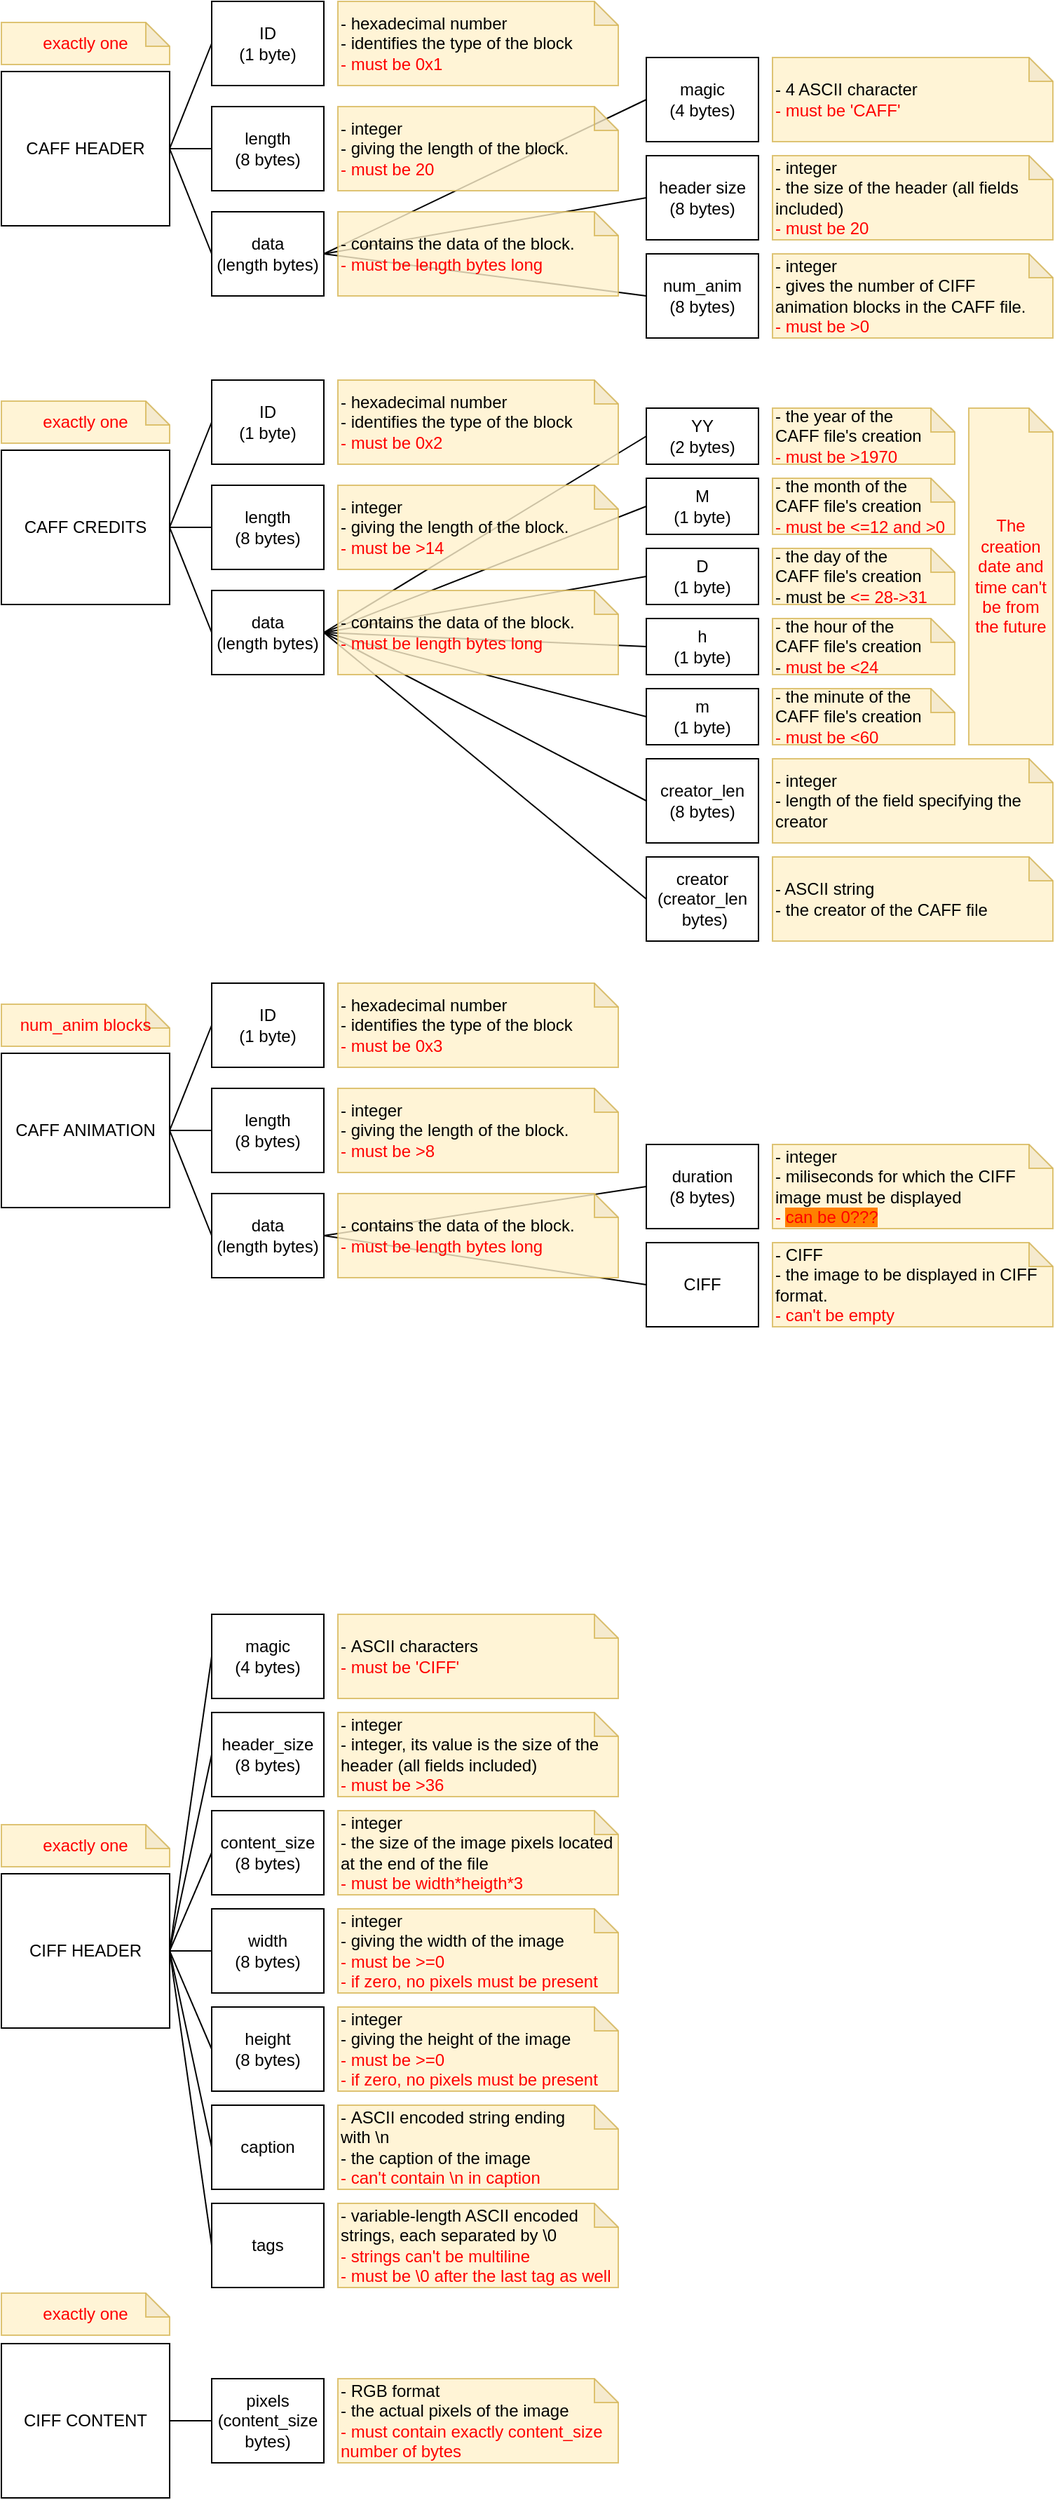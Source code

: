 <mxfile version="20.5.1" type="device"><diagram id="kzG_USaA3ZVb6DVDINp0" name="1 oldal"><mxGraphModel dx="1422" dy="762" grid="1" gridSize="10" guides="1" tooltips="1" connect="1" arrows="1" fold="1" page="1" pageScale="1" pageWidth="827" pageHeight="1169" math="0" shadow="0"><root><mxCell id="0"/><mxCell id="1" parent="0"/><mxCell id="RfuKz2GGqdpJ_EHlQyhM-1" value="CAFF HEADER" style="rounded=0;whiteSpace=wrap;html=1;" parent="1" vertex="1"><mxGeometry x="50" y="100" width="120" height="110" as="geometry"/></mxCell><mxCell id="RfuKz2GGqdpJ_EHlQyhM-3" value="ID&lt;br&gt;(1 byte)" style="rounded=0;whiteSpace=wrap;html=1;" parent="1" vertex="1"><mxGeometry x="200" y="50" width="80" height="60" as="geometry"/></mxCell><mxCell id="RfuKz2GGqdpJ_EHlQyhM-6" value="length&lt;br&gt;(8 bytes)" style="rounded=0;whiteSpace=wrap;html=1;" parent="1" vertex="1"><mxGeometry x="200" y="125" width="80" height="60" as="geometry"/></mxCell><mxCell id="RfuKz2GGqdpJ_EHlQyhM-7" value="data&lt;br&gt;(length bytes)" style="rounded=0;whiteSpace=wrap;html=1;" parent="1" vertex="1"><mxGeometry x="200" y="200" width="80" height="60" as="geometry"/></mxCell><mxCell id="RfuKz2GGqdpJ_EHlQyhM-8" value="" style="endArrow=none;html=1;rounded=0;exitX=1;exitY=0.5;exitDx=0;exitDy=0;entryX=0;entryY=0.5;entryDx=0;entryDy=0;" parent="1" source="RfuKz2GGqdpJ_EHlQyhM-1" target="RfuKz2GGqdpJ_EHlQyhM-3" edge="1"><mxGeometry width="50" height="50" relative="1" as="geometry"><mxPoint x="370" y="450" as="sourcePoint"/><mxPoint x="420" y="400" as="targetPoint"/></mxGeometry></mxCell><mxCell id="RfuKz2GGqdpJ_EHlQyhM-10" value="" style="endArrow=none;html=1;rounded=0;exitX=1;exitY=0.5;exitDx=0;exitDy=0;entryX=0;entryY=0.5;entryDx=0;entryDy=0;" parent="1" source="RfuKz2GGqdpJ_EHlQyhM-1" target="RfuKz2GGqdpJ_EHlQyhM-6" edge="1"><mxGeometry width="50" height="50" relative="1" as="geometry"><mxPoint x="370" y="180" as="sourcePoint"/><mxPoint x="420" y="130" as="targetPoint"/></mxGeometry></mxCell><mxCell id="RfuKz2GGqdpJ_EHlQyhM-11" value="" style="endArrow=none;html=1;rounded=0;exitX=1;exitY=0.5;exitDx=0;exitDy=0;entryX=0;entryY=0.5;entryDx=0;entryDy=0;" parent="1" source="RfuKz2GGqdpJ_EHlQyhM-1" target="RfuKz2GGqdpJ_EHlQyhM-7" edge="1"><mxGeometry width="50" height="50" relative="1" as="geometry"><mxPoint x="370" y="180" as="sourcePoint"/><mxPoint x="420" y="130" as="targetPoint"/></mxGeometry></mxCell><mxCell id="RfuKz2GGqdpJ_EHlQyhM-12" value="magic&lt;br&gt;(4 bytes)" style="rounded=0;whiteSpace=wrap;html=1;" parent="1" vertex="1"><mxGeometry x="510" y="90" width="80" height="60" as="geometry"/></mxCell><mxCell id="RfuKz2GGqdpJ_EHlQyhM-13" value="header size&lt;br&gt;(8 bytes)" style="rounded=0;whiteSpace=wrap;html=1;" parent="1" vertex="1"><mxGeometry x="510" y="160" width="80" height="60" as="geometry"/></mxCell><mxCell id="RfuKz2GGqdpJ_EHlQyhM-14" value="num_anim&lt;br&gt;(8 bytes)" style="rounded=0;whiteSpace=wrap;html=1;" parent="1" vertex="1"><mxGeometry x="510" y="230" width="80" height="60" as="geometry"/></mxCell><mxCell id="RfuKz2GGqdpJ_EHlQyhM-15" value="&lt;span style=&quot;background-color: initial;&quot;&gt;- hexadecimal&amp;nbsp;&lt;/span&gt;&lt;span style=&quot;background-color: initial;&quot;&gt;number &lt;br&gt;- identifies the type of the block&lt;/span&gt;&lt;span style=&quot;background-color: initial;&quot;&gt;&lt;br&gt;&lt;/span&gt;&lt;span style=&quot;background-color: initial;&quot;&gt;&lt;font color=&quot;#ff0000&quot;&gt;- must be 0x1&lt;/font&gt;&lt;br&gt;&lt;/span&gt;" style="shape=note;whiteSpace=wrap;html=1;backgroundOutline=1;darkOpacity=0.05;size=17;fillColor=#fff2cc;strokeColor=#d6b656;align=left;opacity=80;" parent="1" vertex="1"><mxGeometry x="290" y="50" width="200" height="60" as="geometry"/></mxCell><mxCell id="RfuKz2GGqdpJ_EHlQyhM-16" value="" style="endArrow=none;html=1;rounded=0;fontColor=#FF0000;exitX=1;exitY=0.5;exitDx=0;exitDy=0;entryX=0;entryY=0.5;entryDx=0;entryDy=0;" parent="1" source="RfuKz2GGqdpJ_EHlQyhM-7" target="RfuKz2GGqdpJ_EHlQyhM-12" edge="1"><mxGeometry width="50" height="50" relative="1" as="geometry"><mxPoint x="380" y="160" as="sourcePoint"/><mxPoint x="430" y="110" as="targetPoint"/></mxGeometry></mxCell><mxCell id="RfuKz2GGqdpJ_EHlQyhM-17" value="" style="endArrow=none;html=1;rounded=0;fontColor=#FF0000;exitX=1;exitY=0.5;exitDx=0;exitDy=0;entryX=0;entryY=0.5;entryDx=0;entryDy=0;" parent="1" source="RfuKz2GGqdpJ_EHlQyhM-7" target="RfuKz2GGqdpJ_EHlQyhM-13" edge="1"><mxGeometry width="50" height="50" relative="1" as="geometry"><mxPoint x="290" y="240" as="sourcePoint"/><mxPoint x="490" y="155" as="targetPoint"/></mxGeometry></mxCell><mxCell id="RfuKz2GGqdpJ_EHlQyhM-18" value="" style="endArrow=none;html=1;rounded=0;fontColor=#FF0000;exitX=1;exitY=0.5;exitDx=0;exitDy=0;entryX=0;entryY=0.5;entryDx=0;entryDy=0;" parent="1" source="RfuKz2GGqdpJ_EHlQyhM-7" target="RfuKz2GGqdpJ_EHlQyhM-14" edge="1"><mxGeometry width="50" height="50" relative="1" as="geometry"><mxPoint x="300" y="250" as="sourcePoint"/><mxPoint x="500" y="165" as="targetPoint"/></mxGeometry></mxCell><mxCell id="RfuKz2GGqdpJ_EHlQyhM-19" value="&lt;span style=&quot;background-color: initial;&quot;&gt;-&amp;nbsp;&lt;/span&gt;&lt;span style=&quot;background-color: initial;&quot;&gt;integer &lt;br&gt;- giving the length of the block.&lt;br&gt;&lt;/span&gt;&lt;span style=&quot;background-color: initial;&quot;&gt;&lt;font color=&quot;#ff0000&quot;&gt;- must be 20&lt;/font&gt;&lt;br&gt;&lt;/span&gt;" style="shape=note;whiteSpace=wrap;html=1;backgroundOutline=1;darkOpacity=0.05;size=17;fillColor=#fff2cc;strokeColor=#d6b656;align=left;opacity=80;" parent="1" vertex="1"><mxGeometry x="290" y="125" width="200" height="60" as="geometry"/></mxCell><mxCell id="RfuKz2GGqdpJ_EHlQyhM-20" value="&lt;span style=&quot;background-color: initial;&quot;&gt;-&amp;nbsp;&lt;/span&gt;&lt;span style=&quot;background-color: initial;&quot;&gt;contains the data of the block.&lt;/span&gt;&lt;span style=&quot;background-color: initial;&quot;&gt;&lt;br&gt;&lt;/span&gt;&lt;span style=&quot;background-color: initial;&quot;&gt;&lt;font color=&quot;#ff0000&quot;&gt;- must be length bytes long&lt;/font&gt;&lt;br&gt;&lt;/span&gt;" style="shape=note;whiteSpace=wrap;html=1;backgroundOutline=1;darkOpacity=0.05;size=17;fillColor=#fff2cc;strokeColor=#d6b656;align=left;opacity=80;" parent="1" vertex="1"><mxGeometry x="290" y="200" width="200" height="60" as="geometry"/></mxCell><mxCell id="RfuKz2GGqdpJ_EHlQyhM-21" value="&lt;span style=&quot;background-color: initial;&quot;&gt;- 4 ASCII character&lt;/span&gt;&lt;span style=&quot;background-color: initial;&quot;&gt;&lt;br&gt;&lt;/span&gt;&lt;span style=&quot;background-color: initial;&quot;&gt;&lt;font color=&quot;#ff0000&quot;&gt;- must be 'CAFF'&lt;/font&gt;&lt;br&gt;&lt;/span&gt;" style="shape=note;whiteSpace=wrap;html=1;backgroundOutline=1;darkOpacity=0.05;size=17;fillColor=#fff2cc;strokeColor=#d6b656;align=left;opacity=80;" parent="1" vertex="1"><mxGeometry x="600" y="90" width="200" height="60" as="geometry"/></mxCell><mxCell id="RfuKz2GGqdpJ_EHlQyhM-22" value="&lt;span style=&quot;background-color: initial;&quot;&gt;- integer&lt;br&gt;- &lt;/span&gt;&lt;span style=&quot;background-color: initial;&quot;&gt;the size of the header&amp;nbsp;&lt;/span&gt;&lt;span style=&quot;background-color: initial;&quot;&gt;(all fields included)&lt;/span&gt;&lt;span style=&quot;background-color: initial;&quot;&gt;&lt;br&gt;&lt;/span&gt;&lt;span style=&quot;background-color: initial;&quot;&gt;&lt;font color=&quot;#ff0000&quot;&gt;- must be 20&lt;/font&gt;&lt;br&gt;&lt;/span&gt;" style="shape=note;whiteSpace=wrap;html=1;backgroundOutline=1;darkOpacity=0.05;size=17;fillColor=#fff2cc;strokeColor=#d6b656;align=left;opacity=80;" parent="1" vertex="1"><mxGeometry x="600" y="160" width="200" height="60" as="geometry"/></mxCell><mxCell id="RfuKz2GGqdpJ_EHlQyhM-23" value="&lt;span style=&quot;background-color: initial;&quot;&gt;- integer&lt;br&gt;&lt;/span&gt;&lt;span style=&quot;background-color: initial;&quot;&gt;-&amp;nbsp;&lt;/span&gt;&lt;span style=&quot;background-color: initial;&quot;&gt;gives the number of CIFF&lt;/span&gt;&lt;span style=&quot;background-color: initial;&quot;&gt;&amp;nbsp;&lt;br&gt;animation blocks in the CAFF file.&lt;br&gt;&lt;/span&gt;&lt;span style=&quot;background-color: initial;&quot;&gt;&lt;font color=&quot;#ff0000&quot;&gt;- must be &amp;gt;0&lt;/font&gt;&lt;br&gt;&lt;/span&gt;" style="shape=note;whiteSpace=wrap;html=1;backgroundOutline=1;darkOpacity=0.05;size=17;fillColor=#fff2cc;strokeColor=#d6b656;align=left;opacity=80;" parent="1" vertex="1"><mxGeometry x="600" y="230" width="200" height="60" as="geometry"/></mxCell><mxCell id="RfuKz2GGqdpJ_EHlQyhM-25" value="CAFF CREDITS" style="rounded=0;whiteSpace=wrap;html=1;" parent="1" vertex="1"><mxGeometry x="50" y="370" width="120" height="110" as="geometry"/></mxCell><mxCell id="RfuKz2GGqdpJ_EHlQyhM-27" value="ID&lt;br&gt;(1 byte)" style="rounded=0;whiteSpace=wrap;html=1;" parent="1" vertex="1"><mxGeometry x="200" y="320" width="80" height="60" as="geometry"/></mxCell><mxCell id="RfuKz2GGqdpJ_EHlQyhM-28" value="length&lt;br&gt;(8 bytes)" style="rounded=0;whiteSpace=wrap;html=1;" parent="1" vertex="1"><mxGeometry x="200" y="395" width="80" height="60" as="geometry"/></mxCell><mxCell id="RfuKz2GGqdpJ_EHlQyhM-29" value="data&lt;br&gt;(length bytes)" style="rounded=0;whiteSpace=wrap;html=1;" parent="1" vertex="1"><mxGeometry x="200" y="470" width="80" height="60" as="geometry"/></mxCell><mxCell id="RfuKz2GGqdpJ_EHlQyhM-30" value="" style="endArrow=none;html=1;rounded=0;exitX=1;exitY=0.5;exitDx=0;exitDy=0;entryX=0;entryY=0.5;entryDx=0;entryDy=0;" parent="1" source="RfuKz2GGqdpJ_EHlQyhM-25" target="RfuKz2GGqdpJ_EHlQyhM-27" edge="1"><mxGeometry width="50" height="50" relative="1" as="geometry"><mxPoint x="370" y="720" as="sourcePoint"/><mxPoint x="420" y="670" as="targetPoint"/></mxGeometry></mxCell><mxCell id="RfuKz2GGqdpJ_EHlQyhM-31" value="" style="endArrow=none;html=1;rounded=0;exitX=1;exitY=0.5;exitDx=0;exitDy=0;entryX=0;entryY=0.5;entryDx=0;entryDy=0;" parent="1" source="RfuKz2GGqdpJ_EHlQyhM-25" target="RfuKz2GGqdpJ_EHlQyhM-28" edge="1"><mxGeometry width="50" height="50" relative="1" as="geometry"><mxPoint x="370" y="450" as="sourcePoint"/><mxPoint x="420" y="400" as="targetPoint"/></mxGeometry></mxCell><mxCell id="RfuKz2GGqdpJ_EHlQyhM-32" value="" style="endArrow=none;html=1;rounded=0;exitX=1;exitY=0.5;exitDx=0;exitDy=0;entryX=0;entryY=0.5;entryDx=0;entryDy=0;" parent="1" source="RfuKz2GGqdpJ_EHlQyhM-25" target="RfuKz2GGqdpJ_EHlQyhM-29" edge="1"><mxGeometry width="50" height="50" relative="1" as="geometry"><mxPoint x="370" y="450" as="sourcePoint"/><mxPoint x="420" y="400" as="targetPoint"/></mxGeometry></mxCell><mxCell id="RfuKz2GGqdpJ_EHlQyhM-36" value="YY&lt;br&gt;(2 bytes)" style="rounded=0;whiteSpace=wrap;html=1;" parent="1" vertex="1"><mxGeometry x="510" y="340" width="80" height="40" as="geometry"/></mxCell><mxCell id="RfuKz2GGqdpJ_EHlQyhM-37" value="M&lt;br&gt;(1 byte)" style="rounded=0;whiteSpace=wrap;html=1;" parent="1" vertex="1"><mxGeometry x="510" y="390" width="80" height="40" as="geometry"/></mxCell><mxCell id="RfuKz2GGqdpJ_EHlQyhM-38" value="creator_len&lt;br&gt;(8 bytes)" style="rounded=0;whiteSpace=wrap;html=1;" parent="1" vertex="1"><mxGeometry x="510" y="590" width="80" height="60" as="geometry"/></mxCell><mxCell id="RfuKz2GGqdpJ_EHlQyhM-39" value="D&lt;br&gt;(1 byte)" style="rounded=0;whiteSpace=wrap;html=1;" parent="1" vertex="1"><mxGeometry x="510" y="440" width="80" height="40" as="geometry"/></mxCell><mxCell id="RfuKz2GGqdpJ_EHlQyhM-40" value="h&lt;br&gt;(1 byte)" style="rounded=0;whiteSpace=wrap;html=1;" parent="1" vertex="1"><mxGeometry x="510" y="490" width="80" height="40" as="geometry"/></mxCell><mxCell id="RfuKz2GGqdpJ_EHlQyhM-41" value="m&lt;br&gt;(1 byte)" style="rounded=0;whiteSpace=wrap;html=1;" parent="1" vertex="1"><mxGeometry x="510" y="540" width="80" height="40" as="geometry"/></mxCell><mxCell id="RfuKz2GGqdpJ_EHlQyhM-42" value="creator&lt;br&gt;(creator_len&lt;br&gt;&amp;nbsp;bytes)" style="rounded=0;whiteSpace=wrap;html=1;" parent="1" vertex="1"><mxGeometry x="510" y="660" width="80" height="60" as="geometry"/></mxCell><mxCell id="RfuKz2GGqdpJ_EHlQyhM-43" value="" style="endArrow=none;html=1;rounded=0;fontColor=#FF0000;exitX=1;exitY=0.5;exitDx=0;exitDy=0;entryX=0;entryY=0.5;entryDx=0;entryDy=0;" parent="1" source="RfuKz2GGqdpJ_EHlQyhM-29" target="RfuKz2GGqdpJ_EHlQyhM-36" edge="1"><mxGeometry width="50" height="50" relative="1" as="geometry"><mxPoint x="400" y="570" as="sourcePoint"/><mxPoint x="450" y="520" as="targetPoint"/></mxGeometry></mxCell><mxCell id="RfuKz2GGqdpJ_EHlQyhM-44" value="" style="endArrow=none;html=1;rounded=0;fontColor=#FF0000;exitX=1;exitY=0.5;exitDx=0;exitDy=0;entryX=0;entryY=0.5;entryDx=0;entryDy=0;" parent="1" source="RfuKz2GGqdpJ_EHlQyhM-29" target="RfuKz2GGqdpJ_EHlQyhM-37" edge="1"><mxGeometry width="50" height="50" relative="1" as="geometry"><mxPoint x="290" y="510" as="sourcePoint"/><mxPoint x="530" y="375.0" as="targetPoint"/></mxGeometry></mxCell><mxCell id="RfuKz2GGqdpJ_EHlQyhM-45" value="" style="endArrow=none;html=1;rounded=0;fontColor=#FF0000;exitX=1;exitY=0.5;exitDx=0;exitDy=0;entryX=0;entryY=0.5;entryDx=0;entryDy=0;" parent="1" source="RfuKz2GGqdpJ_EHlQyhM-29" target="RfuKz2GGqdpJ_EHlQyhM-39" edge="1"><mxGeometry width="50" height="50" relative="1" as="geometry"><mxPoint x="290" y="510" as="sourcePoint"/><mxPoint x="530" y="427.5" as="targetPoint"/></mxGeometry></mxCell><mxCell id="RfuKz2GGqdpJ_EHlQyhM-46" value="" style="endArrow=none;html=1;rounded=0;fontColor=#FF0000;exitX=1;exitY=0.5;exitDx=0;exitDy=0;entryX=0;entryY=0.5;entryDx=0;entryDy=0;" parent="1" source="RfuKz2GGqdpJ_EHlQyhM-29" target="RfuKz2GGqdpJ_EHlQyhM-40" edge="1"><mxGeometry width="50" height="50" relative="1" as="geometry"><mxPoint x="300" y="520" as="sourcePoint"/><mxPoint x="540" y="437.5" as="targetPoint"/></mxGeometry></mxCell><mxCell id="RfuKz2GGqdpJ_EHlQyhM-47" value="" style="endArrow=none;html=1;rounded=0;fontColor=#FF0000;exitX=1;exitY=0.5;exitDx=0;exitDy=0;entryX=0;entryY=0.5;entryDx=0;entryDy=0;" parent="1" source="RfuKz2GGqdpJ_EHlQyhM-29" target="RfuKz2GGqdpJ_EHlQyhM-41" edge="1"><mxGeometry width="50" height="50" relative="1" as="geometry"><mxPoint x="310" y="530" as="sourcePoint"/><mxPoint x="550" y="447.5" as="targetPoint"/></mxGeometry></mxCell><mxCell id="RfuKz2GGqdpJ_EHlQyhM-48" value="" style="endArrow=none;html=1;rounded=0;fontColor=#FF0000;exitX=1;exitY=0.5;exitDx=0;exitDy=0;entryX=0;entryY=0.5;entryDx=0;entryDy=0;" parent="1" source="RfuKz2GGqdpJ_EHlQyhM-29" target="RfuKz2GGqdpJ_EHlQyhM-38" edge="1"><mxGeometry width="50" height="50" relative="1" as="geometry"><mxPoint x="320" y="540" as="sourcePoint"/><mxPoint x="560" y="457.5" as="targetPoint"/></mxGeometry></mxCell><mxCell id="RfuKz2GGqdpJ_EHlQyhM-49" value="" style="endArrow=none;html=1;rounded=0;fontColor=#FF0000;exitX=1;exitY=0.5;exitDx=0;exitDy=0;entryX=0;entryY=0.5;entryDx=0;entryDy=0;" parent="1" source="RfuKz2GGqdpJ_EHlQyhM-29" target="RfuKz2GGqdpJ_EHlQyhM-42" edge="1"><mxGeometry width="50" height="50" relative="1" as="geometry"><mxPoint x="330" y="550" as="sourcePoint"/><mxPoint x="570" y="467.5" as="targetPoint"/></mxGeometry></mxCell><mxCell id="RfuKz2GGqdpJ_EHlQyhM-50" value="&lt;span style=&quot;background-color: initial;&quot;&gt;-&amp;nbsp;&lt;/span&gt;&lt;span style=&quot;background-color: initial;&quot;&gt;integer &lt;br&gt;- giving the length of the block.&lt;br&gt;&lt;/span&gt;&lt;span style=&quot;background-color: initial;&quot;&gt;&lt;font color=&quot;#ff0000&quot;&gt;- must be &amp;gt;14&lt;/font&gt;&lt;br&gt;&lt;/span&gt;" style="shape=note;whiteSpace=wrap;html=1;backgroundOutline=1;darkOpacity=0.05;size=17;fillColor=#fff2cc;strokeColor=#d6b656;align=left;opacity=80;" parent="1" vertex="1"><mxGeometry x="290" y="395" width="200" height="60" as="geometry"/></mxCell><mxCell id="RfuKz2GGqdpJ_EHlQyhM-51" value="&lt;span style=&quot;background-color: initial;&quot;&gt;-&amp;nbsp;&lt;/span&gt;&lt;span style=&quot;background-color: initial;&quot;&gt;contains the data of the block.&lt;/span&gt;&lt;span style=&quot;background-color: initial;&quot;&gt;&lt;br&gt;&lt;/span&gt;&lt;span style=&quot;background-color: initial;&quot;&gt;&lt;font color=&quot;#ff0000&quot;&gt;- must be length bytes long&lt;/font&gt;&lt;br&gt;&lt;/span&gt;" style="shape=note;whiteSpace=wrap;html=1;backgroundOutline=1;darkOpacity=0.05;size=17;fillColor=#fff2cc;strokeColor=#d6b656;align=left;opacity=80;" parent="1" vertex="1"><mxGeometry x="290" y="470" width="200" height="60" as="geometry"/></mxCell><mxCell id="RfuKz2GGqdpJ_EHlQyhM-52" value="&lt;span style=&quot;background-color: initial;&quot;&gt;- the year of the &lt;br&gt;&lt;/span&gt;&lt;div&gt;&lt;span style=&quot;background-color: initial;&quot;&gt;CAFF file's creation&lt;/span&gt;&lt;span style=&quot;background-color: initial;&quot;&gt;&lt;br&gt;&lt;/span&gt;&lt;/div&gt;&lt;div&gt;&lt;span style=&quot;background-color: initial;&quot;&gt;&lt;font color=&quot;#FF0000&quot;&gt;- must be &amp;gt;1970&lt;/font&gt;&lt;br&gt;&lt;/span&gt;&lt;/div&gt;&lt;div&gt;&lt;span style=&quot;background-color: initial;&quot;&gt;&lt;/span&gt;&lt;/div&gt;" style="shape=note;whiteSpace=wrap;html=1;backgroundOutline=1;darkOpacity=0.05;size=17;fillColor=#fff2cc;strokeColor=#d6b656;align=left;opacity=80;" parent="1" vertex="1"><mxGeometry x="600" y="340" width="130" height="40" as="geometry"/></mxCell><mxCell id="RfuKz2GGqdpJ_EHlQyhM-53" value="&lt;div&gt;&lt;span style=&quot;background-color: initial;&quot;&gt;- the month of the CAFF file's creation&lt;/span&gt;&lt;span style=&quot;background-color: initial;&quot;&gt;&lt;br&gt;&lt;/span&gt;&lt;/div&gt;&lt;div&gt;&lt;span style=&quot;background-color: initial;&quot;&gt;&lt;font color=&quot;#FF0000&quot;&gt;- must be &amp;lt;=12 and &amp;gt;0&lt;/font&gt;&lt;br&gt;&lt;/span&gt;&lt;/div&gt;&lt;div&gt;&lt;span style=&quot;background-color: initial;&quot;&gt;&lt;/span&gt;&lt;/div&gt;" style="shape=note;whiteSpace=wrap;html=1;backgroundOutline=1;darkOpacity=0.05;size=17;fillColor=#fff2cc;strokeColor=#d6b656;align=left;opacity=80;" parent="1" vertex="1"><mxGeometry x="600" y="390" width="130" height="40" as="geometry"/></mxCell><mxCell id="RfuKz2GGqdpJ_EHlQyhM-54" value="&lt;span style=&quot;background-color: initial;&quot;&gt;- the day of the &lt;br&gt;&lt;/span&gt;&lt;div&gt;&lt;span style=&quot;background-color: initial;&quot;&gt;CAFF file's creation&lt;/span&gt;&lt;span style=&quot;background-color: initial;&quot;&gt;&lt;br&gt;&lt;/span&gt;&lt;/div&gt;&lt;div&gt;&lt;span style=&quot;background-color: initial;&quot;&gt;- must be &lt;font color=&quot;#FF0000&quot;&gt;&amp;lt;= 28-&amp;gt;31&lt;/font&gt;&lt;br&gt;&lt;/span&gt;&lt;/div&gt;&lt;div&gt;&lt;span style=&quot;background-color: initial;&quot;&gt;&lt;/span&gt;&lt;/div&gt;" style="shape=note;whiteSpace=wrap;html=1;backgroundOutline=1;darkOpacity=0.05;size=17;fillColor=#fff2cc;strokeColor=#d6b656;align=left;opacity=80;" parent="1" vertex="1"><mxGeometry x="600" y="440" width="130" height="40" as="geometry"/></mxCell><mxCell id="RfuKz2GGqdpJ_EHlQyhM-55" value="&lt;span style=&quot;background-color: initial;&quot;&gt;- the hour of the &lt;br&gt;&lt;/span&gt;&lt;div&gt;&lt;span style=&quot;background-color: initial;&quot;&gt;CAFF file's creation&lt;/span&gt;&lt;/div&gt;&lt;div&gt;&lt;span style=&quot;background-color: initial;&quot;&gt;-&lt;font color=&quot;#FF0000&quot;&gt; must be &amp;lt;24&lt;/font&gt;&lt;br&gt;&lt;/span&gt;&lt;span style=&quot;background-color: initial;&quot;&gt;&lt;/span&gt;&lt;/div&gt;&lt;div&gt;&lt;span style=&quot;background-color: initial;&quot;&gt;&lt;/span&gt;&lt;/div&gt;" style="shape=note;whiteSpace=wrap;html=1;backgroundOutline=1;darkOpacity=0.05;size=17;fillColor=#fff2cc;strokeColor=#d6b656;align=left;opacity=80;" parent="1" vertex="1"><mxGeometry x="600" y="490" width="130" height="40" as="geometry"/></mxCell><mxCell id="RfuKz2GGqdpJ_EHlQyhM-56" value="&lt;div&gt;&lt;span style=&quot;background-color: initial;&quot;&gt;- the minute of the CAFF file's creation&lt;/span&gt;&lt;span style=&quot;background-color: initial;&quot;&gt;&lt;br&gt;&lt;/span&gt;&lt;/div&gt;&lt;div&gt;&lt;span style=&quot;background-color: initial;&quot;&gt;&lt;font color=&quot;#FF0000&quot;&gt;- must be &amp;lt;60&lt;/font&gt;&lt;br&gt;&lt;/span&gt;&lt;/div&gt;&lt;div&gt;&lt;span style=&quot;background-color: initial;&quot;&gt;&lt;/span&gt;&lt;/div&gt;" style="shape=note;whiteSpace=wrap;html=1;backgroundOutline=1;darkOpacity=0.05;size=17;fillColor=#fff2cc;strokeColor=#d6b656;align=left;opacity=80;" parent="1" vertex="1"><mxGeometry x="600" y="540" width="130" height="40" as="geometry"/></mxCell><mxCell id="RfuKz2GGqdpJ_EHlQyhM-57" value="&lt;span style=&quot;background-color: initial;&quot;&gt;&lt;font color=&quot;#ff0000&quot;&gt;The creation date and time can't &lt;br&gt;be from &lt;br&gt;the future&lt;/font&gt;&lt;/span&gt;&lt;span style=&quot;background-color: initial;&quot;&gt;&lt;br&gt;&lt;/span&gt;" style="shape=note;whiteSpace=wrap;html=1;backgroundOutline=1;darkOpacity=0.05;size=17;fillColor=#fff2cc;strokeColor=#d6b656;align=center;opacity=80;" parent="1" vertex="1"><mxGeometry x="740" y="340" width="60" height="240" as="geometry"/></mxCell><mxCell id="RfuKz2GGqdpJ_EHlQyhM-58" value="&lt;span style=&quot;background-color: initial;&quot;&gt;- integer&amp;nbsp;&lt;br&gt;&lt;/span&gt;&lt;span style=&quot;background-color: initial;&quot;&gt;-&amp;nbsp;&lt;/span&gt;&lt;span style=&quot;background-color: initial;&quot;&gt;length of the field&lt;/span&gt;&lt;span style=&quot;background-color: initial;&quot;&gt;&amp;nbsp;specifying the creator&lt;/span&gt;&lt;span style=&quot;background-color: initial;&quot;&gt;&lt;br&gt;&lt;/span&gt;" style="shape=note;whiteSpace=wrap;html=1;backgroundOutline=1;darkOpacity=0.05;size=17;fillColor=#fff2cc;strokeColor=#d6b656;align=left;opacity=80;" parent="1" vertex="1"><mxGeometry x="600" y="590" width="200" height="60" as="geometry"/></mxCell><mxCell id="RfuKz2GGqdpJ_EHlQyhM-59" value="&lt;span style=&quot;background-color: initial;&quot;&gt;- ASCII string&lt;br&gt;&lt;/span&gt;&lt;span style=&quot;background-color: initial;&quot;&gt;-&amp;nbsp;&lt;/span&gt;&lt;span style=&quot;background-color: initial;&quot;&gt;the creator of the CAFF file&lt;br&gt;&lt;/span&gt;" style="shape=note;whiteSpace=wrap;html=1;backgroundOutline=1;darkOpacity=0.05;size=17;fillColor=#fff2cc;strokeColor=#d6b656;align=left;opacity=80;" parent="1" vertex="1"><mxGeometry x="600" y="660" width="200" height="60" as="geometry"/></mxCell><mxCell id="RfuKz2GGqdpJ_EHlQyhM-60" value="CAFF ANIMATION" style="rounded=0;whiteSpace=wrap;html=1;" parent="1" vertex="1"><mxGeometry x="50" y="800" width="120" height="110" as="geometry"/></mxCell><mxCell id="RfuKz2GGqdpJ_EHlQyhM-61" value="ID&lt;br&gt;(1 byte)" style="rounded=0;whiteSpace=wrap;html=1;" parent="1" vertex="1"><mxGeometry x="200" y="750" width="80" height="60" as="geometry"/></mxCell><mxCell id="RfuKz2GGqdpJ_EHlQyhM-62" value="length&lt;br&gt;(8 bytes)" style="rounded=0;whiteSpace=wrap;html=1;" parent="1" vertex="1"><mxGeometry x="200" y="825" width="80" height="60" as="geometry"/></mxCell><mxCell id="RfuKz2GGqdpJ_EHlQyhM-63" value="data&lt;br&gt;(length bytes)" style="rounded=0;whiteSpace=wrap;html=1;" parent="1" vertex="1"><mxGeometry x="200" y="900" width="80" height="60" as="geometry"/></mxCell><mxCell id="RfuKz2GGqdpJ_EHlQyhM-64" value="" style="endArrow=none;html=1;rounded=0;exitX=1;exitY=0.5;exitDx=0;exitDy=0;entryX=0;entryY=0.5;entryDx=0;entryDy=0;" parent="1" source="RfuKz2GGqdpJ_EHlQyhM-60" target="RfuKz2GGqdpJ_EHlQyhM-61" edge="1"><mxGeometry width="50" height="50" relative="1" as="geometry"><mxPoint x="370" y="1150" as="sourcePoint"/><mxPoint x="420" y="1100" as="targetPoint"/></mxGeometry></mxCell><mxCell id="RfuKz2GGqdpJ_EHlQyhM-65" value="" style="endArrow=none;html=1;rounded=0;exitX=1;exitY=0.5;exitDx=0;exitDy=0;entryX=0;entryY=0.5;entryDx=0;entryDy=0;" parent="1" source="RfuKz2GGqdpJ_EHlQyhM-60" target="RfuKz2GGqdpJ_EHlQyhM-62" edge="1"><mxGeometry width="50" height="50" relative="1" as="geometry"><mxPoint x="370" y="880" as="sourcePoint"/><mxPoint x="420" y="830" as="targetPoint"/></mxGeometry></mxCell><mxCell id="RfuKz2GGqdpJ_EHlQyhM-66" value="" style="endArrow=none;html=1;rounded=0;exitX=1;exitY=0.5;exitDx=0;exitDy=0;entryX=0;entryY=0.5;entryDx=0;entryDy=0;" parent="1" source="RfuKz2GGqdpJ_EHlQyhM-60" target="RfuKz2GGqdpJ_EHlQyhM-63" edge="1"><mxGeometry width="50" height="50" relative="1" as="geometry"><mxPoint x="370" y="880" as="sourcePoint"/><mxPoint x="420" y="830" as="targetPoint"/></mxGeometry></mxCell><mxCell id="RfuKz2GGqdpJ_EHlQyhM-73" value="&lt;font color=&quot;#FF0000&quot;&gt;&lt;span style=&quot;background-color: initial;&quot;&gt;num_anim blocks&lt;br&gt;&lt;/span&gt;&lt;/font&gt;" style="shape=note;whiteSpace=wrap;html=1;backgroundOutline=1;darkOpacity=0.05;size=17;fillColor=#fff2cc;strokeColor=#d6b656;align=center;opacity=80;rotation=0;" parent="1" vertex="1"><mxGeometry x="50" y="765" width="120" height="30" as="geometry"/></mxCell><mxCell id="RfuKz2GGqdpJ_EHlQyhM-77" value="duration&lt;br&gt;(8 bytes)" style="rounded=0;whiteSpace=wrap;html=1;" parent="1" vertex="1"><mxGeometry x="510" y="865" width="80" height="60" as="geometry"/></mxCell><mxCell id="RfuKz2GGqdpJ_EHlQyhM-78" value="CIFF&lt;br&gt;" style="rounded=0;whiteSpace=wrap;html=1;" parent="1" vertex="1"><mxGeometry x="510" y="935" width="80" height="60" as="geometry"/></mxCell><mxCell id="RfuKz2GGqdpJ_EHlQyhM-79" value="&lt;span style=&quot;background-color: initial;&quot;&gt;- integer&amp;nbsp;&lt;br&gt;&lt;/span&gt;&lt;span style=&quot;background-color: initial;&quot;&gt;-&amp;nbsp;&lt;/span&gt;&lt;span style=&quot;background-color: initial;&quot;&gt;miliseconds for which the CIFF image must&lt;/span&gt;&lt;span style=&quot;background-color: initial;&quot;&gt;&amp;nbsp;be displayed&amp;nbsp;&lt;/span&gt;&lt;span style=&quot;background-color: initial;&quot;&gt;&lt;br&gt;&lt;/span&gt;&lt;span style=&quot;color: rgb(255, 0, 0);&quot;&gt;- &lt;span style=&quot;background-color: rgb(255, 128, 0);&quot;&gt;can be 0???&lt;/span&gt;&lt;/span&gt;&lt;span style=&quot;background-color: initial;&quot;&gt;&lt;br&gt;&lt;/span&gt;" style="shape=note;whiteSpace=wrap;html=1;backgroundOutline=1;darkOpacity=0.05;size=17;fillColor=#fff2cc;strokeColor=#d6b656;align=left;opacity=80;" parent="1" vertex="1"><mxGeometry x="600" y="865" width="200" height="60" as="geometry"/></mxCell><mxCell id="RfuKz2GGqdpJ_EHlQyhM-80" value="&lt;span style=&quot;background-color: initial;&quot;&gt;- CIFF&lt;br&gt;-&amp;nbsp;&lt;/span&gt;&lt;span style=&quot;background-color: initial;&quot;&gt;the image to be displayed in CIFF format.&lt;/span&gt;&lt;span style=&quot;background-color: initial;&quot;&gt;&lt;br&gt;&lt;font color=&quot;#ff0000&quot;&gt;- can't be empty&lt;/font&gt;&lt;br&gt;&lt;/span&gt;" style="shape=note;whiteSpace=wrap;html=1;backgroundOutline=1;darkOpacity=0.05;size=17;fillColor=#fff2cc;strokeColor=#d6b656;align=left;opacity=80;" parent="1" vertex="1"><mxGeometry x="600" y="935" width="200" height="60" as="geometry"/></mxCell><mxCell id="RfuKz2GGqdpJ_EHlQyhM-85" value="" style="endArrow=none;html=1;rounded=0;fontColor=#000000;exitX=1;exitY=0.5;exitDx=0;exitDy=0;entryX=0;entryY=0.5;entryDx=0;entryDy=0;" parent="1" source="RfuKz2GGqdpJ_EHlQyhM-63" target="RfuKz2GGqdpJ_EHlQyhM-77" edge="1"><mxGeometry width="50" height="50" relative="1" as="geometry"><mxPoint x="290" y="890" as="sourcePoint"/><mxPoint x="340" y="840" as="targetPoint"/></mxGeometry></mxCell><mxCell id="RfuKz2GGqdpJ_EHlQyhM-86" value="" style="endArrow=none;html=1;rounded=0;fontColor=#000000;exitX=1;exitY=0.5;exitDx=0;exitDy=0;entryX=0;entryY=0.5;entryDx=0;entryDy=0;" parent="1" source="RfuKz2GGqdpJ_EHlQyhM-63" target="RfuKz2GGqdpJ_EHlQyhM-78" edge="1"><mxGeometry width="50" height="50" relative="1" as="geometry"><mxPoint x="290" y="940" as="sourcePoint"/><mxPoint x="520" y="905" as="targetPoint"/></mxGeometry></mxCell><mxCell id="RfuKz2GGqdpJ_EHlQyhM-87" value="&lt;span style=&quot;background-color: initial;&quot;&gt;-&amp;nbsp;&lt;/span&gt;&lt;span style=&quot;background-color: initial;&quot;&gt;contains the data of the block.&lt;/span&gt;&lt;span style=&quot;background-color: initial;&quot;&gt;&lt;br&gt;&lt;/span&gt;&lt;span style=&quot;background-color: initial;&quot;&gt;&lt;font color=&quot;#ff0000&quot;&gt;- must be length bytes long&lt;/font&gt;&lt;br&gt;&lt;/span&gt;" style="shape=note;whiteSpace=wrap;html=1;backgroundOutline=1;darkOpacity=0.05;size=17;fillColor=#fff2cc;strokeColor=#d6b656;align=left;opacity=80;" parent="1" vertex="1"><mxGeometry x="290" y="900" width="200" height="60" as="geometry"/></mxCell><mxCell id="RfuKz2GGqdpJ_EHlQyhM-88" value="&lt;span style=&quot;background-color: initial;&quot;&gt;-&amp;nbsp;&lt;/span&gt;&lt;span style=&quot;background-color: initial;&quot;&gt;integer &lt;br&gt;- giving the length of the block.&lt;br&gt;&lt;/span&gt;&lt;span style=&quot;background-color: initial;&quot;&gt;&lt;font color=&quot;#ff0000&quot;&gt;- must be &amp;gt;8&amp;nbsp;&lt;/font&gt;&lt;br&gt;&lt;/span&gt;" style="shape=note;whiteSpace=wrap;html=1;backgroundOutline=1;darkOpacity=0.05;size=17;fillColor=#fff2cc;strokeColor=#d6b656;align=left;opacity=80;" parent="1" vertex="1"><mxGeometry x="290" y="825" width="200" height="60" as="geometry"/></mxCell><mxCell id="RfuKz2GGqdpJ_EHlQyhM-89" value="&lt;span style=&quot;background-color: initial;&quot;&gt;- hexadecimal&amp;nbsp;&lt;/span&gt;&lt;span style=&quot;background-color: initial;&quot;&gt;number &lt;br&gt;- identifies the type of the block&lt;/span&gt;&lt;span style=&quot;background-color: initial;&quot;&gt;&lt;br&gt;&lt;/span&gt;&lt;span style=&quot;background-color: initial;&quot;&gt;&lt;font color=&quot;#ff0000&quot;&gt;- must be 0x3&lt;/font&gt;&lt;br&gt;&lt;/span&gt;" style="shape=note;whiteSpace=wrap;html=1;backgroundOutline=1;darkOpacity=0.05;size=17;fillColor=#fff2cc;strokeColor=#d6b656;align=left;opacity=80;" parent="1" vertex="1"><mxGeometry x="290" y="750" width="200" height="60" as="geometry"/></mxCell><mxCell id="RfuKz2GGqdpJ_EHlQyhM-90" value="&lt;span style=&quot;background-color: initial;&quot;&gt;- hexadecimal&amp;nbsp;&lt;/span&gt;&lt;span style=&quot;background-color: initial;&quot;&gt;number &lt;br&gt;- identifies the type of the block&lt;/span&gt;&lt;span style=&quot;background-color: initial;&quot;&gt;&lt;br&gt;&lt;/span&gt;&lt;span style=&quot;background-color: initial;&quot;&gt;&lt;font color=&quot;#ff0000&quot;&gt;- must be 0x2&lt;/font&gt;&lt;br&gt;&lt;/span&gt;" style="shape=note;whiteSpace=wrap;html=1;backgroundOutline=1;darkOpacity=0.05;size=17;fillColor=#fff2cc;strokeColor=#d6b656;align=left;opacity=80;" parent="1" vertex="1"><mxGeometry x="290" y="320" width="200" height="60" as="geometry"/></mxCell><mxCell id="RfuKz2GGqdpJ_EHlQyhM-91" value="CIFF HEADER" style="rounded=0;whiteSpace=wrap;html=1;" parent="1" vertex="1"><mxGeometry x="50" y="1385" width="120" height="110" as="geometry"/></mxCell><mxCell id="RfuKz2GGqdpJ_EHlQyhM-93" value="magic&lt;br&gt;(4 bytes)" style="rounded=0;whiteSpace=wrap;html=1;" parent="1" vertex="1"><mxGeometry x="200" y="1200" width="80" height="60" as="geometry"/></mxCell><mxCell id="RfuKz2GGqdpJ_EHlQyhM-94" value="" style="endArrow=none;html=1;rounded=0;entryX=0;entryY=0.5;entryDx=0;entryDy=0;exitX=1;exitY=0.5;exitDx=0;exitDy=0;" parent="1" source="RfuKz2GGqdpJ_EHlQyhM-91" target="RfuKz2GGqdpJ_EHlQyhM-93" edge="1"><mxGeometry width="50" height="50" relative="1" as="geometry"><mxPoint x="190" y="1290" as="sourcePoint"/><mxPoint x="420" y="1550" as="targetPoint"/></mxGeometry></mxCell><mxCell id="RfuKz2GGqdpJ_EHlQyhM-95" value="&lt;span style=&quot;background-color: initial;&quot;&gt;-&amp;nbsp;&lt;/span&gt;&lt;span style=&quot;background-color: initial;&quot;&gt;ASCII characters&lt;/span&gt;&lt;span style=&quot;background-color: initial;&quot;&gt;&lt;br&gt;&lt;/span&gt;&lt;span style=&quot;background-color: initial;&quot;&gt;&lt;font color=&quot;#ff0000&quot;&gt;- must be 'CIFF'&lt;/font&gt;&lt;br&gt;&lt;/span&gt;" style="shape=note;whiteSpace=wrap;html=1;backgroundOutline=1;darkOpacity=0.05;size=17;fillColor=#fff2cc;strokeColor=#d6b656;align=left;opacity=80;" parent="1" vertex="1"><mxGeometry x="290" y="1200" width="200" height="60" as="geometry"/></mxCell><mxCell id="RfuKz2GGqdpJ_EHlQyhM-96" value="header_size&lt;br&gt;(8 bytes)" style="rounded=0;whiteSpace=wrap;html=1;" parent="1" vertex="1"><mxGeometry x="200" y="1270" width="80" height="60" as="geometry"/></mxCell><mxCell id="RfuKz2GGqdpJ_EHlQyhM-97" value="" style="endArrow=none;html=1;rounded=0;entryX=0;entryY=0.5;entryDx=0;entryDy=0;exitX=1;exitY=0.5;exitDx=0;exitDy=0;" parent="1" source="RfuKz2GGqdpJ_EHlQyhM-91" target="RfuKz2GGqdpJ_EHlQyhM-96" edge="1"><mxGeometry width="50" height="50" relative="1" as="geometry"><mxPoint x="170" y="1395" as="sourcePoint"/><mxPoint x="420" y="1630" as="targetPoint"/></mxGeometry></mxCell><mxCell id="RfuKz2GGqdpJ_EHlQyhM-98" value="&lt;span style=&quot;background-color: initial;&quot;&gt;- integer&lt;br&gt;&lt;/span&gt;&lt;span style=&quot;background-color: initial;&quot;&gt;-&amp;nbsp;&lt;/span&gt;&lt;span style=&quot;background-color: initial;&quot;&gt;integer, its value is the size of the header&lt;/span&gt;&lt;span style=&quot;background-color: initial;&quot;&gt;&amp;nbsp;(all fields included)&lt;/span&gt;&lt;span style=&quot;background-color: initial;&quot;&gt;&lt;br&gt;&lt;/span&gt;&lt;span style=&quot;background-color: initial;&quot;&gt;&lt;font color=&quot;#ff0000&quot;&gt;- must be &amp;gt;36&lt;/font&gt;&lt;br&gt;&lt;/span&gt;" style="shape=note;whiteSpace=wrap;html=1;backgroundOutline=1;darkOpacity=0.05;size=17;fillColor=#fff2cc;strokeColor=#d6b656;align=left;opacity=80;" parent="1" vertex="1"><mxGeometry x="290" y="1270" width="200" height="60" as="geometry"/></mxCell><mxCell id="RfuKz2GGqdpJ_EHlQyhM-99" value="content_size&lt;br&gt;(8 bytes)" style="rounded=0;whiteSpace=wrap;html=1;" parent="1" vertex="1"><mxGeometry x="200" y="1340" width="80" height="60" as="geometry"/></mxCell><mxCell id="RfuKz2GGqdpJ_EHlQyhM-100" value="" style="endArrow=none;html=1;rounded=0;entryX=0;entryY=0.5;entryDx=0;entryDy=0;exitX=1;exitY=0.5;exitDx=0;exitDy=0;" parent="1" source="RfuKz2GGqdpJ_EHlQyhM-91" target="RfuKz2GGqdpJ_EHlQyhM-99" edge="1"><mxGeometry width="50" height="50" relative="1" as="geometry"><mxPoint x="170" y="1475" as="sourcePoint"/><mxPoint x="420" y="1710" as="targetPoint"/></mxGeometry></mxCell><mxCell id="RfuKz2GGqdpJ_EHlQyhM-101" value="&lt;span style=&quot;background-color: initial;&quot;&gt;- integer&lt;br&gt;&lt;/span&gt;&lt;span style=&quot;background-color: initial;&quot;&gt;-&amp;nbsp;&lt;/span&gt;&lt;span style=&quot;background-color: initial;&quot;&gt;the size of the image&amp;nbsp;&lt;/span&gt;&lt;span style=&quot;background-color: initial;&quot;&gt;pixels located at the end of the file&lt;/span&gt;&lt;span style=&quot;background-color: initial;&quot;&gt;&lt;br&gt;&lt;/span&gt;&lt;span style=&quot;background-color: initial;&quot;&gt;&lt;font color=&quot;#ff0000&quot;&gt;-&amp;nbsp;&lt;/font&gt;&lt;/span&gt;&lt;span style=&quot;background-color: initial;&quot;&gt;&lt;font color=&quot;#ff0000&quot;&gt;must be width*heigth*3&lt;/font&gt;&lt;/span&gt;" style="shape=note;whiteSpace=wrap;html=1;backgroundOutline=1;darkOpacity=0.05;size=17;fillColor=#fff2cc;strokeColor=#d6b656;align=left;opacity=80;" parent="1" vertex="1"><mxGeometry x="290" y="1340" width="200" height="60" as="geometry"/></mxCell><mxCell id="RfuKz2GGqdpJ_EHlQyhM-102" value="width&lt;br&gt;(8 bytes)" style="rounded=0;whiteSpace=wrap;html=1;" parent="1" vertex="1"><mxGeometry x="200" y="1410" width="80" height="60" as="geometry"/></mxCell><mxCell id="RfuKz2GGqdpJ_EHlQyhM-103" value="" style="endArrow=none;html=1;rounded=0;entryX=0;entryY=0.5;entryDx=0;entryDy=0;exitX=1;exitY=0.5;exitDx=0;exitDy=0;" parent="1" source="RfuKz2GGqdpJ_EHlQyhM-91" target="RfuKz2GGqdpJ_EHlQyhM-102" edge="1"><mxGeometry width="50" height="50" relative="1" as="geometry"><mxPoint x="170" y="1555" as="sourcePoint"/><mxPoint x="420" y="1790" as="targetPoint"/></mxGeometry></mxCell><mxCell id="RfuKz2GGqdpJ_EHlQyhM-104" value="&lt;span style=&quot;background-color: initial;&quot;&gt;- integer&lt;br&gt;&lt;/span&gt;&lt;span style=&quot;background-color: initial;&quot;&gt;-&amp;nbsp;&lt;/span&gt;&lt;span style=&quot;background-color: initial;&quot;&gt;giving the width of the image&lt;/span&gt;&lt;span style=&quot;background-color: initial;&quot;&gt;&lt;br&gt;&lt;/span&gt;&lt;span style=&quot;background-color: initial;&quot;&gt;&lt;font color=&quot;#ff0000&quot;&gt;- must be &amp;gt;=0&lt;br&gt;- if&lt;/font&gt;&lt;/span&gt;&lt;font color=&quot;#ff0000&quot;&gt;&lt;span style=&quot;background-color: initial;&quot;&gt;&amp;nbsp;zero, no pixels must be present&amp;nbsp;&lt;/span&gt;&lt;/font&gt;&lt;span style=&quot;background-color: initial;&quot;&gt;&lt;br&gt;&lt;/span&gt;" style="shape=note;whiteSpace=wrap;html=1;backgroundOutline=1;darkOpacity=0.05;size=17;fillColor=#fff2cc;strokeColor=#d6b656;align=left;opacity=80;" parent="1" vertex="1"><mxGeometry x="290" y="1410" width="200" height="60" as="geometry"/></mxCell><mxCell id="RfuKz2GGqdpJ_EHlQyhM-105" value="height&lt;br&gt;(8 bytes)" style="rounded=0;whiteSpace=wrap;html=1;" parent="1" vertex="1"><mxGeometry x="200" y="1480" width="80" height="60" as="geometry"/></mxCell><mxCell id="RfuKz2GGqdpJ_EHlQyhM-106" value="" style="endArrow=none;html=1;rounded=0;entryX=0;entryY=0.5;entryDx=0;entryDy=0;exitX=1;exitY=0.5;exitDx=0;exitDy=0;" parent="1" source="RfuKz2GGqdpJ_EHlQyhM-91" target="RfuKz2GGqdpJ_EHlQyhM-105" edge="1"><mxGeometry width="50" height="50" relative="1" as="geometry"><mxPoint x="140" y="1490" as="sourcePoint"/><mxPoint x="420" y="1870" as="targetPoint"/></mxGeometry></mxCell><mxCell id="RfuKz2GGqdpJ_EHlQyhM-108" value="caption" style="rounded=0;whiteSpace=wrap;html=1;" parent="1" vertex="1"><mxGeometry x="200" y="1550" width="80" height="60" as="geometry"/></mxCell><mxCell id="RfuKz2GGqdpJ_EHlQyhM-109" value="" style="endArrow=none;html=1;rounded=0;entryX=0;entryY=0.5;entryDx=0;entryDy=0;exitX=1;exitY=0.5;exitDx=0;exitDy=0;" parent="1" source="RfuKz2GGqdpJ_EHlQyhM-91" target="RfuKz2GGqdpJ_EHlQyhM-108" edge="1"><mxGeometry width="50" height="50" relative="1" as="geometry"><mxPoint x="170" y="1715" as="sourcePoint"/><mxPoint x="420" y="1950" as="targetPoint"/></mxGeometry></mxCell><mxCell id="RfuKz2GGqdpJ_EHlQyhM-110" value="&lt;span style=&quot;background-color: initial;&quot;&gt;-&amp;nbsp;&lt;/span&gt;&lt;span style=&quot;background-color: initial;&quot;&gt;ASCII encoded string ending &lt;br&gt;with \n&lt;br&gt;&lt;/span&gt;&lt;span style=&quot;background-color: initial;&quot;&gt;-&amp;nbsp;&lt;/span&gt;&lt;span style=&quot;background-color: initial;&quot;&gt;the&lt;/span&gt;&lt;span style=&quot;background-color: initial;&quot;&gt;&amp;nbsp;caption of the image&lt;/span&gt;&lt;span style=&quot;background-color: initial;&quot;&gt;&lt;br&gt;&lt;/span&gt;&lt;span style=&quot;background-color: initial;&quot;&gt;&lt;font color=&quot;#ff0000&quot;&gt;- can't contain \n in caption&lt;/font&gt;&lt;br&gt;&lt;/span&gt;" style="shape=note;whiteSpace=wrap;html=1;backgroundOutline=1;darkOpacity=0.05;size=17;fillColor=#fff2cc;strokeColor=#d6b656;align=left;opacity=80;" parent="1" vertex="1"><mxGeometry x="290" y="1550" width="200" height="60" as="geometry"/></mxCell><mxCell id="RfuKz2GGqdpJ_EHlQyhM-111" value="tags" style="rounded=0;whiteSpace=wrap;html=1;" parent="1" vertex="1"><mxGeometry x="200" y="1620" width="80" height="60" as="geometry"/></mxCell><mxCell id="RfuKz2GGqdpJ_EHlQyhM-112" value="" style="endArrow=none;html=1;rounded=0;entryX=0;entryY=0.5;entryDx=0;entryDy=0;exitX=1;exitY=0.5;exitDx=0;exitDy=0;" parent="1" source="RfuKz2GGqdpJ_EHlQyhM-91" target="RfuKz2GGqdpJ_EHlQyhM-111" edge="1"><mxGeometry width="50" height="50" relative="1" as="geometry"><mxPoint x="170" y="1795" as="sourcePoint"/><mxPoint x="420" y="2030" as="targetPoint"/></mxGeometry></mxCell><mxCell id="RfuKz2GGqdpJ_EHlQyhM-113" value="&lt;span style=&quot;background-color: initial;&quot;&gt;-&amp;nbsp;&lt;/span&gt;&lt;span style=&quot;background-color: initial;&quot;&gt;variable-length ASCII encoded strings, each&lt;/span&gt;&lt;span style=&quot;background-color: initial;&quot;&gt;&amp;nbsp;separated by \0&lt;/span&gt;&lt;span style=&quot;background-color: initial;&quot;&gt;&lt;br&gt;&lt;/span&gt;&lt;span style=&quot;background-color: initial;&quot;&gt;&lt;font color=&quot;#ff0000&quot;&gt;- strings can't be multiline&lt;br&gt;- must be \0 after the last tag as well&lt;/font&gt;&lt;br&gt;&lt;/span&gt;" style="shape=note;whiteSpace=wrap;html=1;backgroundOutline=1;darkOpacity=0.05;size=17;fillColor=#fff2cc;strokeColor=#d6b656;align=left;opacity=80;" parent="1" vertex="1"><mxGeometry x="290" y="1620" width="200" height="60" as="geometry"/></mxCell><mxCell id="RfuKz2GGqdpJ_EHlQyhM-114" value="&lt;span style=&quot;background-color: initial;&quot;&gt;- integer&lt;br&gt;&lt;/span&gt;&lt;span style=&quot;background-color: initial;&quot;&gt;-&amp;nbsp;&lt;/span&gt;&lt;span style=&quot;background-color: initial;&quot;&gt;giving the height of the image&lt;/span&gt;&lt;span style=&quot;background-color: initial;&quot;&gt;&lt;br&gt;&lt;/span&gt;&lt;span style=&quot;background-color: initial;&quot;&gt;&lt;font color=&quot;#ff0000&quot;&gt;- must be &amp;gt;=0&lt;br&gt;- if&lt;/font&gt;&lt;/span&gt;&lt;font color=&quot;#ff0000&quot;&gt;&lt;span style=&quot;background-color: initial;&quot;&gt;&amp;nbsp;zero, no pixels must be present&amp;nbsp;&lt;/span&gt;&lt;/font&gt;&lt;span style=&quot;background-color: initial;&quot;&gt;&lt;br&gt;&lt;/span&gt;" style="shape=note;whiteSpace=wrap;html=1;backgroundOutline=1;darkOpacity=0.05;size=17;fillColor=#fff2cc;strokeColor=#d6b656;align=left;opacity=80;" parent="1" vertex="1"><mxGeometry x="290" y="1480" width="200" height="60" as="geometry"/></mxCell><mxCell id="RfuKz2GGqdpJ_EHlQyhM-115" value="CIFF CONTENT" style="rounded=0;whiteSpace=wrap;html=1;" parent="1" vertex="1"><mxGeometry x="50" y="1720" width="120" height="110" as="geometry"/></mxCell><mxCell id="RfuKz2GGqdpJ_EHlQyhM-117" value="pixels&lt;br&gt;(content_size bytes)" style="rounded=0;whiteSpace=wrap;html=1;" parent="1" vertex="1"><mxGeometry x="200" y="1745" width="80" height="60" as="geometry"/></mxCell><mxCell id="RfuKz2GGqdpJ_EHlQyhM-118" value="" style="endArrow=none;html=1;rounded=0;entryX=0;entryY=0.5;entryDx=0;entryDy=0;exitX=1;exitY=0.5;exitDx=0;exitDy=0;" parent="1" source="RfuKz2GGqdpJ_EHlQyhM-115" target="RfuKz2GGqdpJ_EHlQyhM-117" edge="1"><mxGeometry width="50" height="50" relative="1" as="geometry"><mxPoint x="180" y="1775" as="sourcePoint"/><mxPoint x="420" y="2125" as="targetPoint"/></mxGeometry></mxCell><mxCell id="RfuKz2GGqdpJ_EHlQyhM-119" value="&lt;span style=&quot;background-color: initial;&quot;&gt;- RGB format&lt;br&gt;&lt;/span&gt;&lt;span style=&quot;background-color: initial;&quot;&gt;-&amp;nbsp;&lt;/span&gt;&lt;span style=&quot;background-color: initial;&quot;&gt;the actual pixels of the image&lt;/span&gt;&lt;span style=&quot;background-color: initial;&quot;&gt;&lt;br&gt;&lt;/span&gt;&lt;span style=&quot;background-color: initial;&quot;&gt;&lt;font color=&quot;#ff0000&quot;&gt;-&amp;nbsp;&lt;/font&gt;&lt;/span&gt;&lt;font color=&quot;#ff0000&quot;&gt;&lt;span style=&quot;background-color: initial;&quot;&gt;must contain&lt;/span&gt;&lt;span style=&quot;background-color: initial;&quot;&gt;&amp;nbsp;exactly content_size number of bytes&lt;/span&gt;&lt;span style=&quot;background-color: initial;&quot;&gt;&amp;nbsp;&lt;/span&gt;&lt;/font&gt;&lt;span style=&quot;background-color: initial;&quot;&gt;&lt;br&gt;&lt;/span&gt;" style="shape=note;whiteSpace=wrap;html=1;backgroundOutline=1;darkOpacity=0.05;size=17;fillColor=#fff2cc;strokeColor=#d6b656;align=left;opacity=80;" parent="1" vertex="1"><mxGeometry x="290" y="1745" width="200" height="60" as="geometry"/></mxCell><mxCell id="Q0LW-DmrMDRiip4pbzOm-1" value="&lt;font color=&quot;#FF0000&quot;&gt;exactly one&lt;/font&gt;" style="shape=note;whiteSpace=wrap;html=1;backgroundOutline=1;darkOpacity=0.05;size=17;fillColor=#fff2cc;strokeColor=#d6b656;align=center;opacity=80;rotation=0;" parent="1" vertex="1"><mxGeometry x="50" y="335" width="120" height="30" as="geometry"/></mxCell><mxCell id="Q0LW-DmrMDRiip4pbzOm-2" value="&lt;font color=&quot;#FF0000&quot;&gt;exactly one&lt;/font&gt;" style="shape=note;whiteSpace=wrap;html=1;backgroundOutline=1;darkOpacity=0.05;size=17;fillColor=#fff2cc;strokeColor=#d6b656;align=center;opacity=80;rotation=0;" parent="1" vertex="1"><mxGeometry x="50" y="65" width="120" height="30" as="geometry"/></mxCell><mxCell id="Q0LW-DmrMDRiip4pbzOm-3" value="&lt;font color=&quot;#FF0000&quot;&gt;exactly one&lt;/font&gt;" style="shape=note;whiteSpace=wrap;html=1;backgroundOutline=1;darkOpacity=0.05;size=17;fillColor=#fff2cc;strokeColor=#d6b656;align=center;opacity=80;rotation=0;" parent="1" vertex="1"><mxGeometry x="50" y="1350" width="120" height="30" as="geometry"/></mxCell><mxCell id="Q0LW-DmrMDRiip4pbzOm-4" value="&lt;font color=&quot;#FF0000&quot;&gt;exactly one&lt;/font&gt;" style="shape=note;whiteSpace=wrap;html=1;backgroundOutline=1;darkOpacity=0.05;size=17;fillColor=#fff2cc;strokeColor=#d6b656;align=center;opacity=80;rotation=0;" parent="1" vertex="1"><mxGeometry x="50" y="1684" width="120" height="30" as="geometry"/></mxCell></root></mxGraphModel></diagram></mxfile>